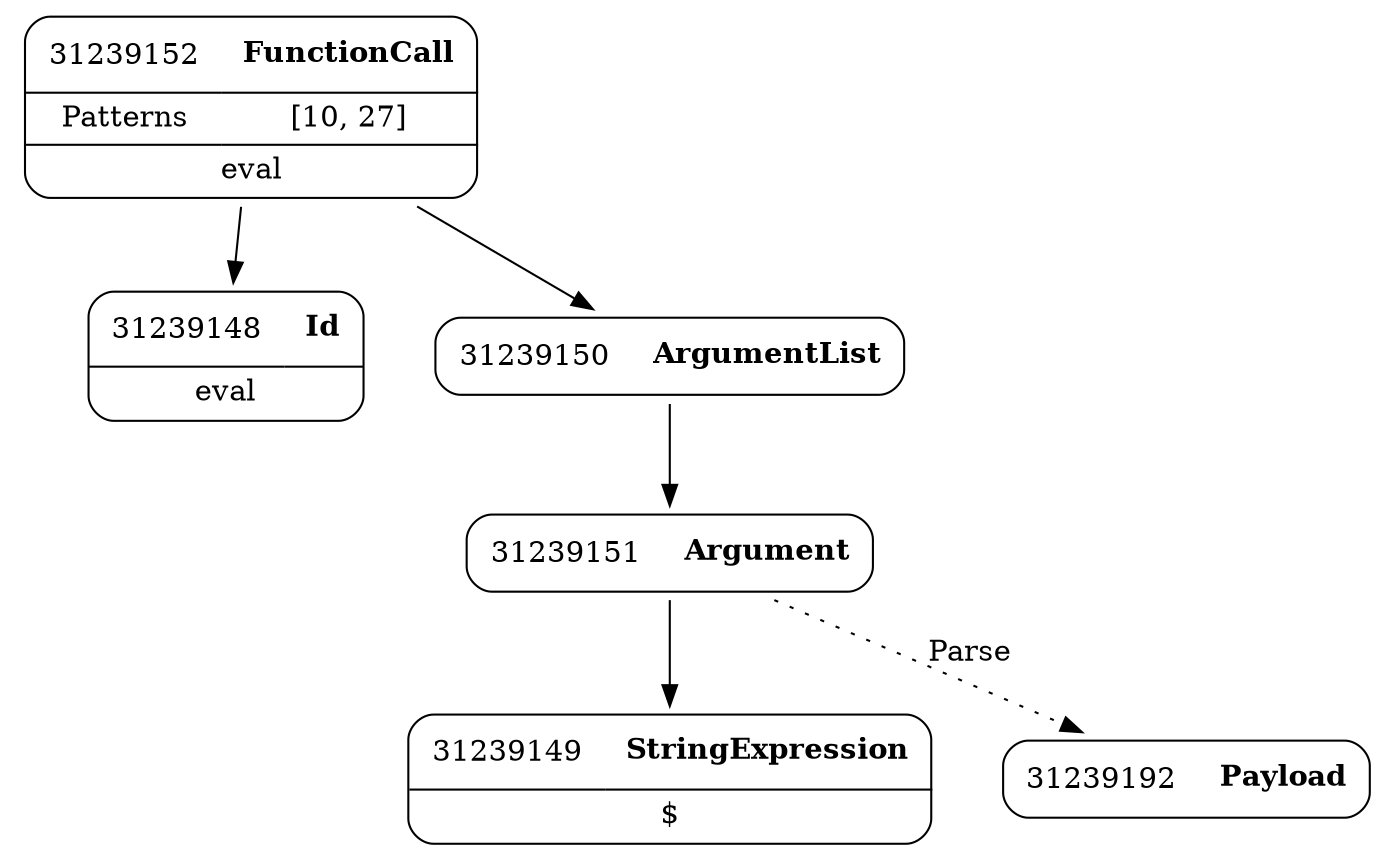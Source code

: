 digraph ast {
node [shape=none];
31239148 [label=<<TABLE border='1' cellspacing='0' cellpadding='10' style='rounded' ><TR><TD border='0'>31239148</TD><TD border='0'><B>Id</B></TD></TR><HR/><TR><TD border='0' cellpadding='5' colspan='2'>eval</TD></TR></TABLE>>];
31239149 [label=<<TABLE border='1' cellspacing='0' cellpadding='10' style='rounded' ><TR><TD border='0'>31239149</TD><TD border='0'><B>StringExpression</B></TD></TR><HR/><TR><TD border='0' cellpadding='5' colspan='2'>$</TD></TR></TABLE>>];
31239150 [label=<<TABLE border='1' cellspacing='0' cellpadding='10' style='rounded' ><TR><TD border='0'>31239150</TD><TD border='0'><B>ArgumentList</B></TD></TR></TABLE>>];
31239150 -> 31239151 [weight=2];
31239151 [label=<<TABLE border='1' cellspacing='0' cellpadding='10' style='rounded' ><TR><TD border='0'>31239151</TD><TD border='0'><B>Argument</B></TD></TR></TABLE>>];
31239151 -> 31239149 [weight=2];
31239151 -> 31239192 [style=dotted,label=Parse];
31239192 [label=<<TABLE border='1' cellspacing='0' cellpadding='10' style='rounded' ><TR><TD border='0'>31239192</TD><TD border='0'><B>Payload</B></TD></TR></TABLE>>];
31239152 [label=<<TABLE border='1' cellspacing='0' cellpadding='10' style='rounded' ><TR><TD border='0'>31239152</TD><TD border='0'><B>FunctionCall</B></TD></TR><HR/><TR><TD border='0' cellpadding='5'>Patterns</TD><TD border='0' cellpadding='5'>[10, 27]</TD></TR><HR/><TR><TD border='0' cellpadding='5' colspan='2'>eval</TD></TR></TABLE>>];
31239152 -> 31239148 [weight=2];
31239152 -> 31239150 [weight=2];
}
